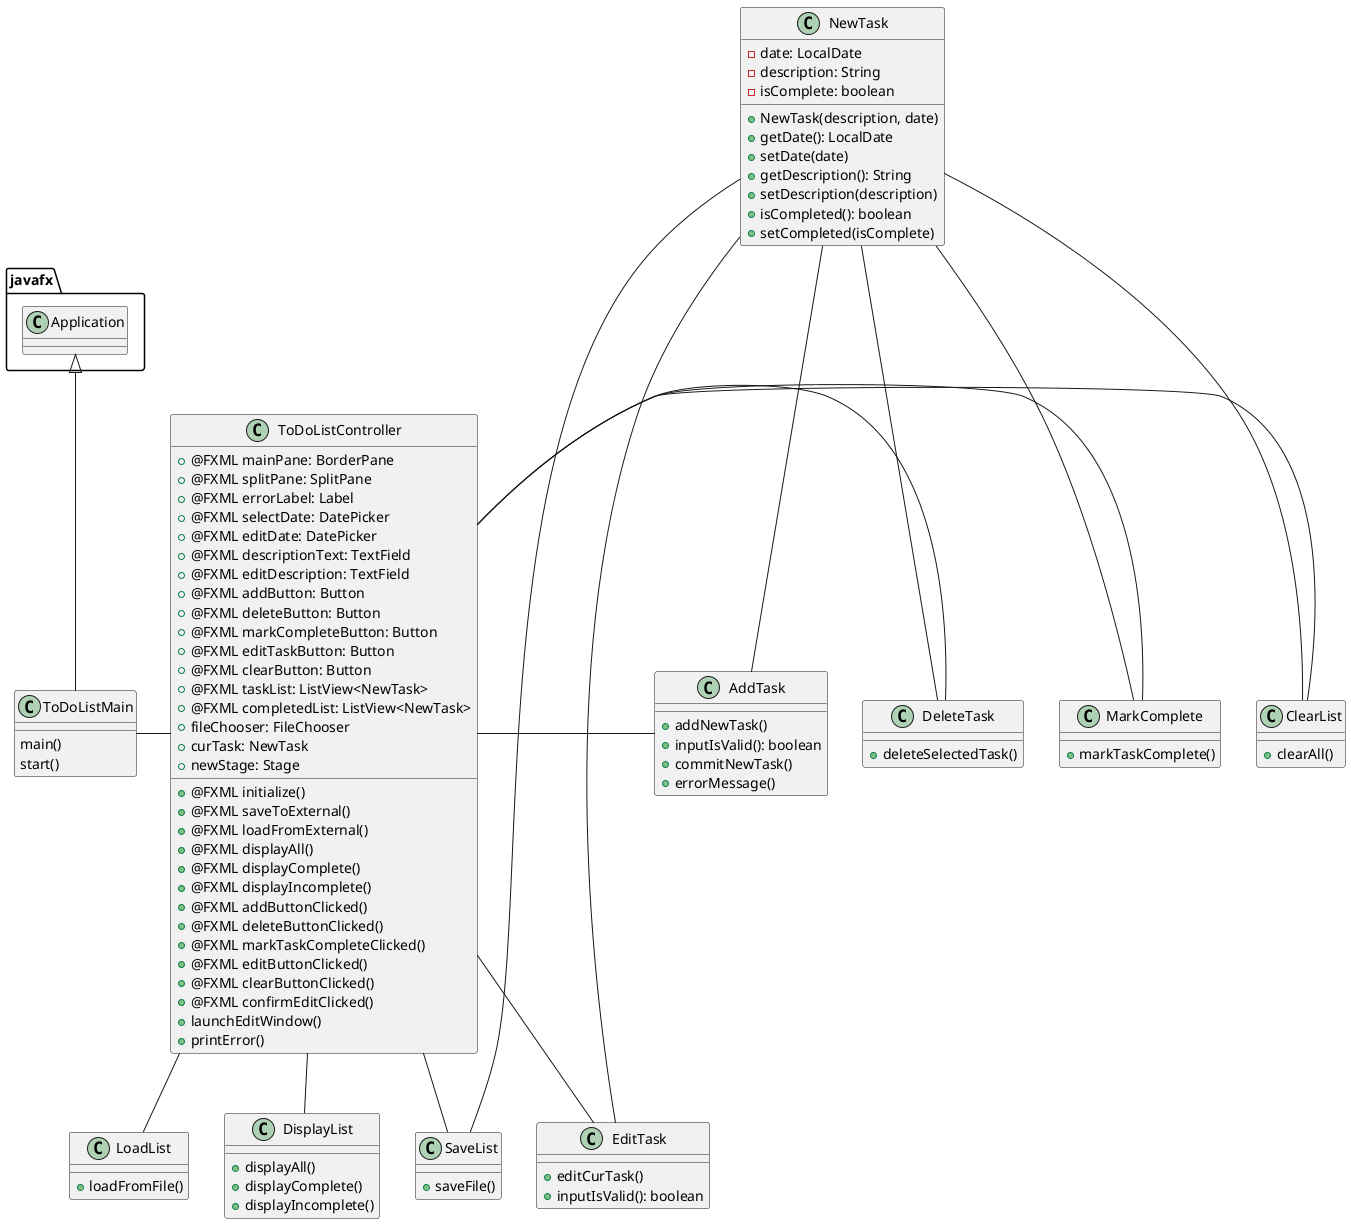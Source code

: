 @startuml
'https://plantuml.com/class-diagram

class ToDoListMain {
    main()
    start()
}

class ToDoListController {
    + @FXML mainPane: BorderPane
    + @FXML splitPane: SplitPane
    + @FXML errorLabel: Label
    + @FXML selectDate: DatePicker
    + @FXML editDate: DatePicker
    + @FXML descriptionText: TextField
    + @FXML editDescription: TextField
    + @FXML addButton: Button
    + @FXML deleteButton: Button
    + @FXML markCompleteButton: Button
    + @FXML editTaskButton: Button
    + @FXML clearButton: Button
    + @FXML taskList: ListView<NewTask>
    + @FXML completedList: ListView<NewTask>
    + fileChooser: FileChooser
    + curTask: NewTask
    + newStage: Stage

    + @FXML initialize()
    + @FXML saveToExternal()
    + @FXML loadFromExternal()
    + @FXML displayAll()
    + @FXML displayComplete()
    + @FXML displayIncomplete()
    + @FXML addButtonClicked()
    + @FXML deleteButtonClicked()
    + @FXML markTaskCompleteClicked()
    + @FXML editButtonClicked()
    + @FXML clearButtonClicked()
    + @FXML confirmEditClicked()
    + launchEditWindow()
    + printError()
}

class NewTask {
    - date: LocalDate
    - description: String
    - isComplete: boolean

    + NewTask(description, date)
    + getDate(): LocalDate
    + setDate(date)
    + getDescription(): String
    + setDescription(description)
    + isCompleted(): boolean
    + setCompleted(isComplete)
}

class AddTask {
    + addNewTask()
    + inputIsValid(): boolean
    + commitNewTask()
    + errorMessage()
}

class DeleteTask {
    + deleteSelectedTask()
}

class MarkComplete {
    + markTaskComplete()
}

class DisplayList {
    + displayAll()
    + displayComplete()
    + displayIncomplete()
}

class ClearList {
    + clearAll()
}

class EditTask {
    + editCurTask()
    + inputIsValid(): boolean
}

class SaveList {
    + saveFile()
}

class LoadList {
    + loadFromFile()
}

javafx.Application <|-- ToDoListMain
ToDoListMain - ToDoListController
'Need to indicate that ToDoListController is able to open EditTaskWindow
ToDoListController - AddTask
ToDoListController - DeleteTask
ToDoListController - MarkComplete
ToDoListController -- EditTask
ToDoListController - ClearList
ToDoListController -- DisplayList
ToDoListController -- SaveList
ToDoListController -- LoadList
NewTask --- AddTask
NewTask --- DeleteTask
NewTask --- MarkComplete
NewTask - EditTask
NewTask --- ClearList
NewTask - SaveList

@enduml